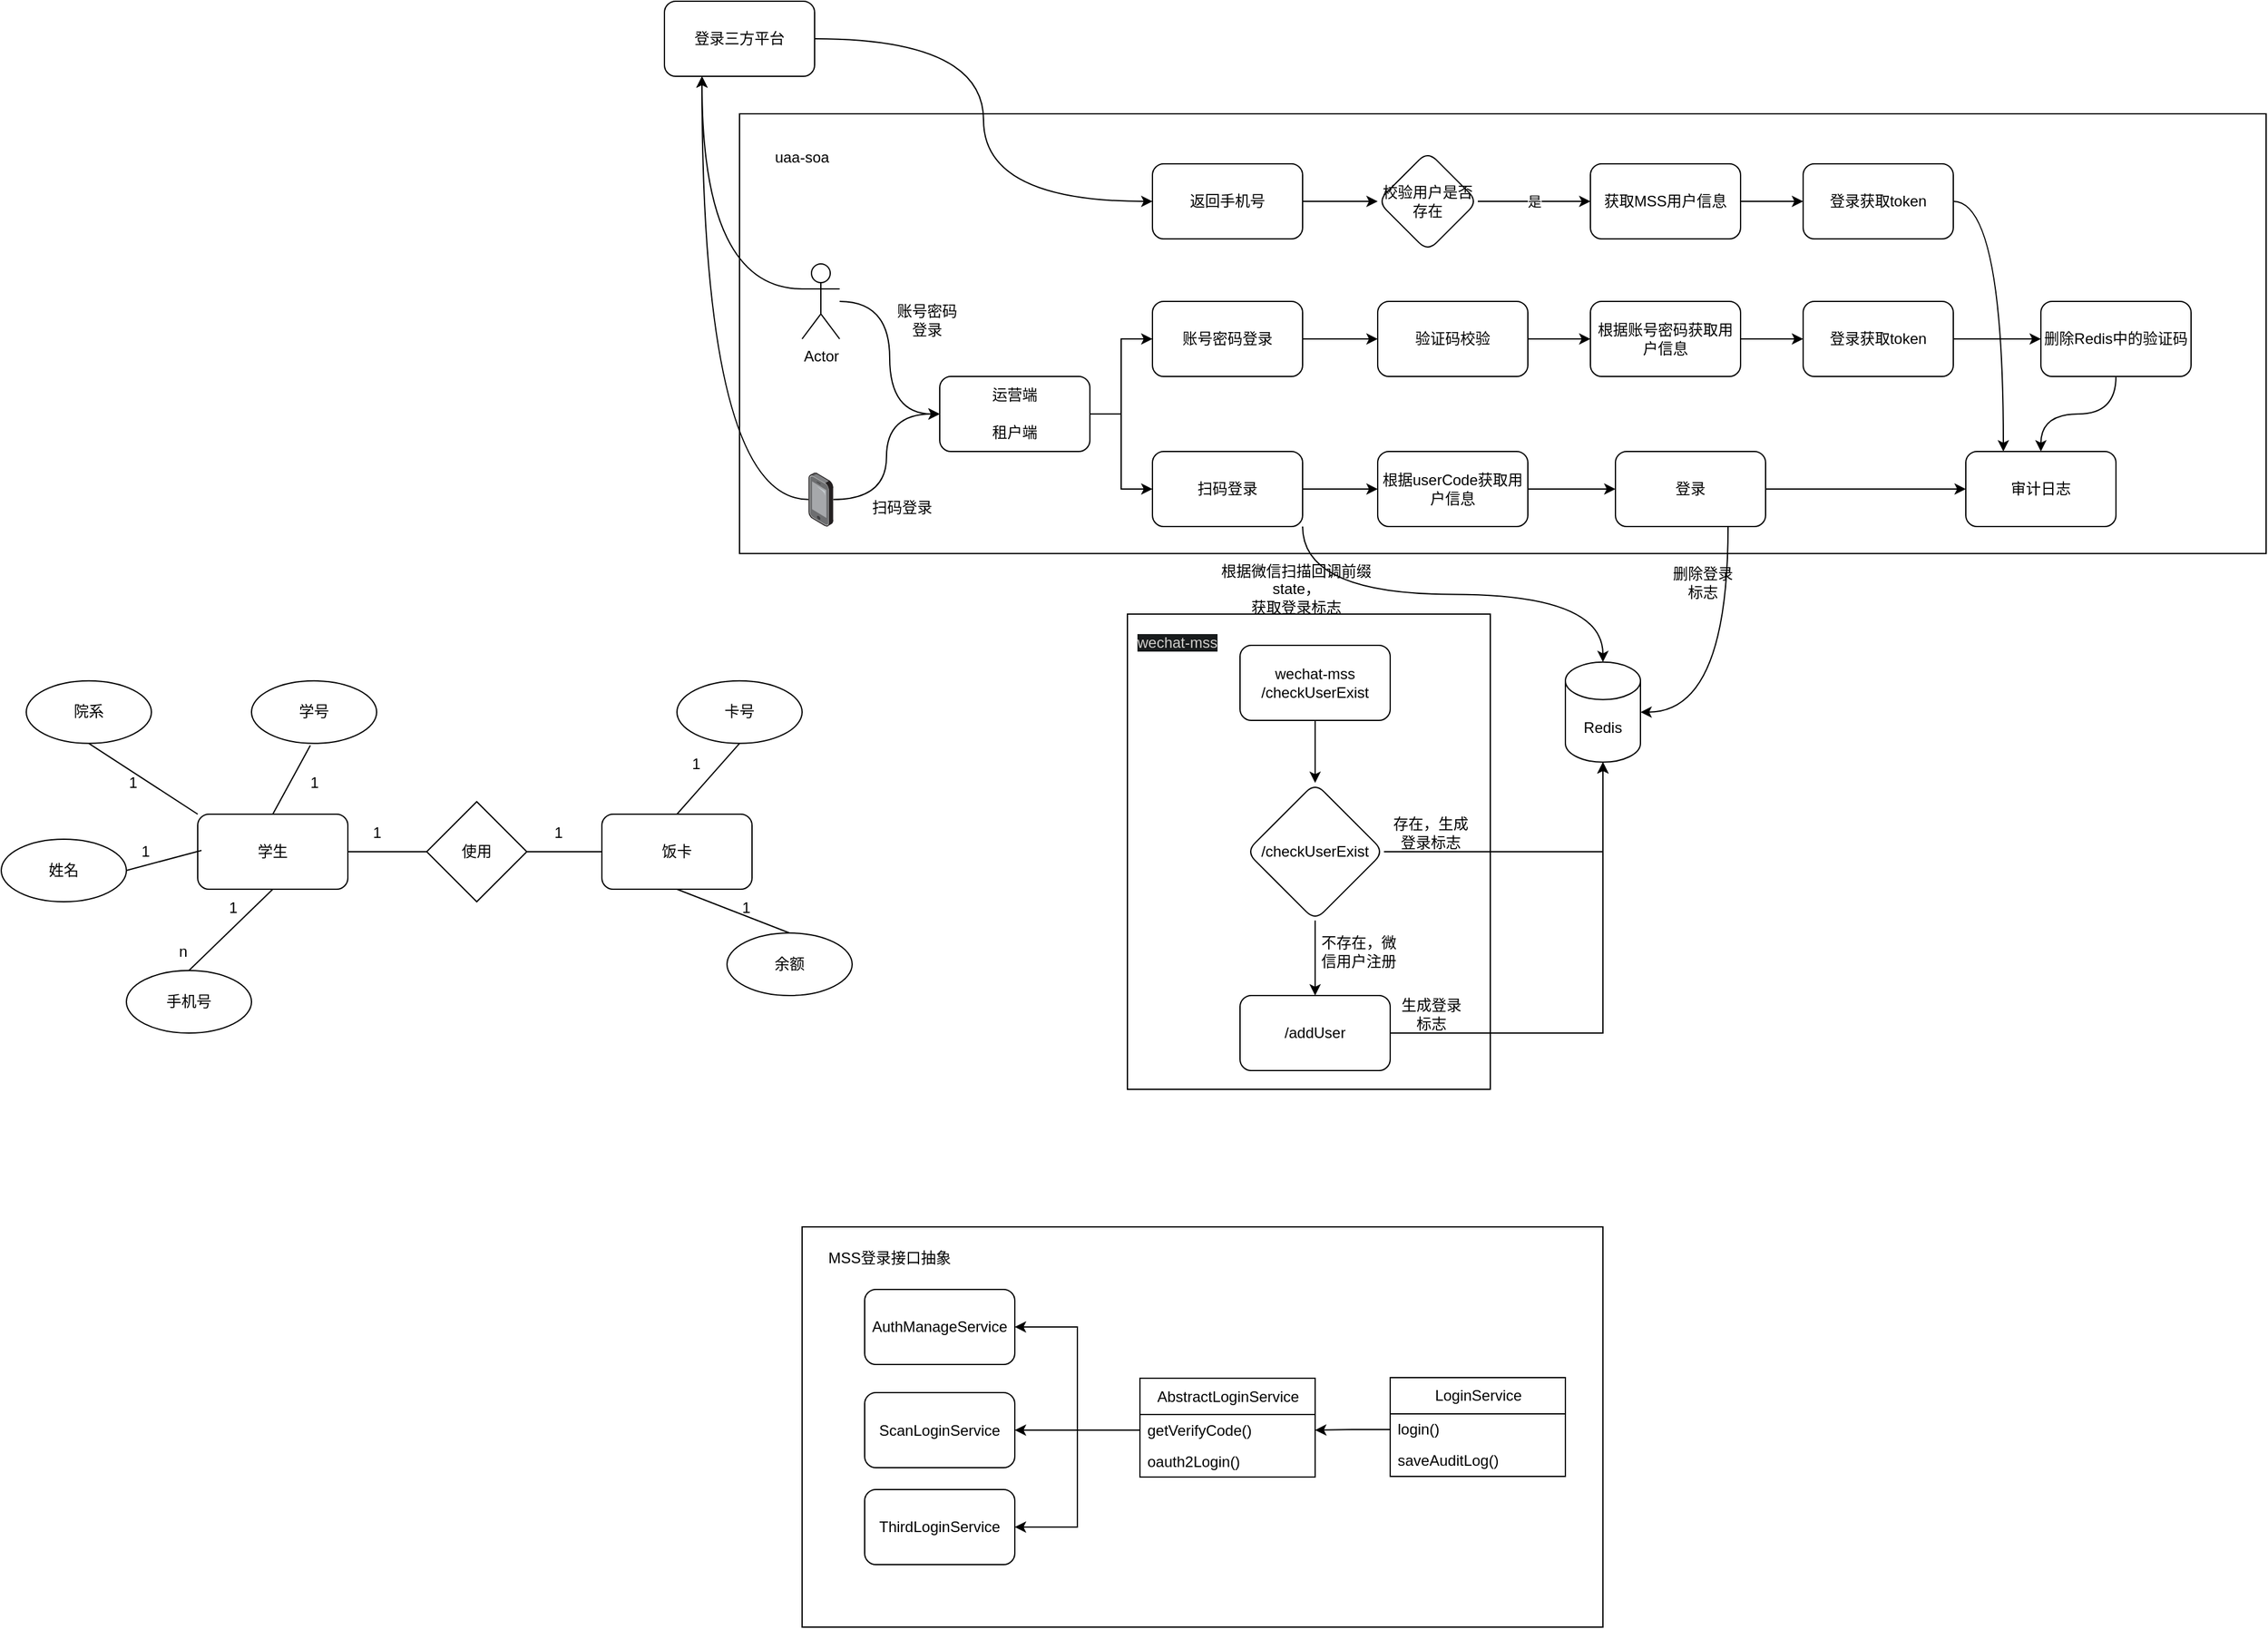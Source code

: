 <mxfile version="20.5.1" type="github">
  <diagram id="CSHMHOhT1F40CPSZBinU" name="第 1 页">
    <mxGraphModel dx="1695" dy="1619" grid="1" gridSize="10" guides="1" tooltips="1" connect="1" arrows="1" fold="1" page="1" pageScale="1" pageWidth="827" pageHeight="1169" math="0" shadow="0">
      <root>
        <mxCell id="0" />
        <mxCell id="1" parent="0" />
        <mxCell id="W6JuPS5p_Wff2jWadVtR-45" value="" style="rounded=0;whiteSpace=wrap;html=1;" parent="1" vertex="1">
          <mxGeometry x="20" y="-90" width="1220" height="351.6" as="geometry" />
        </mxCell>
        <mxCell id="W6JuPS5p_Wff2jWadVtR-15" value="" style="rounded=0;whiteSpace=wrap;html=1;" parent="1" vertex="1">
          <mxGeometry x="330" y="310" width="290" height="380" as="geometry" />
        </mxCell>
        <mxCell id="dLf7UNA71OGZmiSOI_5H-50" value="" style="rounded=0;whiteSpace=wrap;html=1;" parent="1" vertex="1">
          <mxGeometry x="70" y="800" width="640" height="320" as="geometry" />
        </mxCell>
        <mxCell id="b52GCULrHhmh10Wu_USz-11" style="edgeStyle=orthogonalEdgeStyle;rounded=0;orthogonalLoop=1;jettySize=auto;html=1;entryX=0;entryY=0.5;entryDx=0;entryDy=0;curved=1;" parent="1" source="dLf7UNA71OGZmiSOI_5H-2" target="b52GCULrHhmh10Wu_USz-8" edge="1">
          <mxGeometry relative="1" as="geometry" />
        </mxCell>
        <mxCell id="937aJtxzMhDiE7O-TSph-21" style="edgeStyle=orthogonalEdgeStyle;curved=1;rounded=0;orthogonalLoop=1;jettySize=auto;html=1;entryX=0.25;entryY=1;entryDx=0;entryDy=0;exitX=0;exitY=0.333;exitDx=0;exitDy=0;exitPerimeter=0;" parent="1" source="dLf7UNA71OGZmiSOI_5H-2" target="937aJtxzMhDiE7O-TSph-2" edge="1">
          <mxGeometry relative="1" as="geometry" />
        </mxCell>
        <mxCell id="dLf7UNA71OGZmiSOI_5H-2" value="Actor" style="shape=umlActor;verticalLabelPosition=bottom;verticalAlign=top;html=1;outlineConnect=0;" parent="1" vertex="1">
          <mxGeometry x="70" y="30" width="30" height="60" as="geometry" />
        </mxCell>
        <mxCell id="b52GCULrHhmh10Wu_USz-12" style="edgeStyle=orthogonalEdgeStyle;rounded=0;orthogonalLoop=1;jettySize=auto;html=1;entryX=0;entryY=0.5;entryDx=0;entryDy=0;curved=1;" parent="1" source="dLf7UNA71OGZmiSOI_5H-4" target="b52GCULrHhmh10Wu_USz-8" edge="1">
          <mxGeometry relative="1" as="geometry">
            <mxPoint x="170" y="150" as="targetPoint" />
          </mxGeometry>
        </mxCell>
        <mxCell id="937aJtxzMhDiE7O-TSph-23" style="edgeStyle=orthogonalEdgeStyle;curved=1;rounded=0;orthogonalLoop=1;jettySize=auto;html=1;entryX=0.25;entryY=1;entryDx=0;entryDy=0;" parent="1" source="dLf7UNA71OGZmiSOI_5H-4" target="937aJtxzMhDiE7O-TSph-2" edge="1">
          <mxGeometry relative="1" as="geometry">
            <Array as="points">
              <mxPoint x="-10" y="218" />
            </Array>
          </mxGeometry>
        </mxCell>
        <mxCell id="dLf7UNA71OGZmiSOI_5H-4" value="" style="points=[];aspect=fixed;html=1;align=center;shadow=0;dashed=0;image;image=img/lib/allied_telesis/computer_and_terminals/Smartphone.svg;" parent="1" vertex="1">
          <mxGeometry x="75.1" y="196.8" width="19.8" height="43.2" as="geometry" />
        </mxCell>
        <mxCell id="dLf7UNA71OGZmiSOI_5H-10" value="AuthManageService" style="rounded=1;whiteSpace=wrap;html=1;" parent="1" vertex="1">
          <mxGeometry x="120" y="850" width="120" height="60" as="geometry" />
        </mxCell>
        <mxCell id="dLf7UNA71OGZmiSOI_5H-12" value="ScanLoginService" style="rounded=1;whiteSpace=wrap;html=1;" parent="1" vertex="1">
          <mxGeometry x="120" y="932.5" width="120" height="60" as="geometry" />
        </mxCell>
        <mxCell id="dLf7UNA71OGZmiSOI_5H-13" value="ThirdLoginService" style="rounded=1;whiteSpace=wrap;html=1;" parent="1" vertex="1">
          <mxGeometry x="120" y="1010" width="120" height="60" as="geometry" />
        </mxCell>
        <mxCell id="dLf7UNA71OGZmiSOI_5H-42" value="&lt;span style=&quot;font-weight: 400;&quot;&gt;AbstractLoginService&lt;/span&gt;" style="swimlane;fontStyle=1;align=center;verticalAlign=middle;childLayout=stackLayout;horizontal=1;startSize=29;horizontalStack=0;resizeParent=1;resizeParentMax=0;resizeLast=0;collapsible=0;marginBottom=0;html=1;" parent="1" vertex="1">
          <mxGeometry x="340" y="921" width="140" height="79" as="geometry" />
        </mxCell>
        <mxCell id="dLf7UNA71OGZmiSOI_5H-45" value="getVerifyCode()" style="text;html=1;strokeColor=none;fillColor=none;align=left;verticalAlign=middle;spacingLeft=4;spacingRight=4;overflow=hidden;rotatable=0;points=[[0,0.5],[1,0.5]];portConstraint=eastwest;" parent="dLf7UNA71OGZmiSOI_5H-42" vertex="1">
          <mxGeometry y="29" width="140" height="25" as="geometry" />
        </mxCell>
        <mxCell id="dLf7UNA71OGZmiSOI_5H-44" value="oauth2Login()" style="text;html=1;strokeColor=none;fillColor=none;align=left;verticalAlign=middle;spacingLeft=4;spacingRight=4;overflow=hidden;rotatable=0;points=[[0,0.5],[1,0.5]];portConstraint=eastwest;" parent="dLf7UNA71OGZmiSOI_5H-42" vertex="1">
          <mxGeometry y="54" width="140" height="25" as="geometry" />
        </mxCell>
        <mxCell id="dLf7UNA71OGZmiSOI_5H-46" style="edgeStyle=orthogonalEdgeStyle;rounded=0;orthogonalLoop=1;jettySize=auto;html=1;entryX=1;entryY=0.5;entryDx=0;entryDy=0;" parent="1" source="dLf7UNA71OGZmiSOI_5H-45" target="dLf7UNA71OGZmiSOI_5H-10" edge="1">
          <mxGeometry relative="1" as="geometry" />
        </mxCell>
        <mxCell id="dLf7UNA71OGZmiSOI_5H-47" style="edgeStyle=orthogonalEdgeStyle;rounded=0;orthogonalLoop=1;jettySize=auto;html=1;entryX=1;entryY=0.5;entryDx=0;entryDy=0;" parent="1" source="dLf7UNA71OGZmiSOI_5H-45" target="dLf7UNA71OGZmiSOI_5H-12" edge="1">
          <mxGeometry relative="1" as="geometry" />
        </mxCell>
        <mxCell id="dLf7UNA71OGZmiSOI_5H-48" style="edgeStyle=orthogonalEdgeStyle;rounded=0;orthogonalLoop=1;jettySize=auto;html=1;entryX=1;entryY=0.5;entryDx=0;entryDy=0;" parent="1" source="dLf7UNA71OGZmiSOI_5H-45" target="dLf7UNA71OGZmiSOI_5H-13" edge="1">
          <mxGeometry relative="1" as="geometry" />
        </mxCell>
        <mxCell id="dLf7UNA71OGZmiSOI_5H-51" value="MSS登录接口抽象" style="text;html=1;strokeColor=none;fillColor=none;align=center;verticalAlign=middle;whiteSpace=wrap;rounded=0;" parent="1" vertex="1">
          <mxGeometry x="80" y="810" width="120" height="30" as="geometry" />
        </mxCell>
        <mxCell id="dLf7UNA71OGZmiSOI_5H-57" value="&lt;span style=&quot;font-weight: 400;&quot;&gt;LoginService&lt;/span&gt;" style="swimlane;fontStyle=1;align=center;verticalAlign=middle;childLayout=stackLayout;horizontal=1;startSize=29;horizontalStack=0;resizeParent=1;resizeParentMax=0;resizeLast=0;collapsible=0;marginBottom=0;html=1;" parent="1" vertex="1">
          <mxGeometry x="540" y="920.5" width="140" height="79" as="geometry" />
        </mxCell>
        <mxCell id="dLf7UNA71OGZmiSOI_5H-58" value="login()" style="text;html=1;strokeColor=none;fillColor=none;align=left;verticalAlign=middle;spacingLeft=4;spacingRight=4;overflow=hidden;rotatable=0;points=[[0,0.5],[1,0.5]];portConstraint=eastwest;" parent="dLf7UNA71OGZmiSOI_5H-57" vertex="1">
          <mxGeometry y="29" width="140" height="25" as="geometry" />
        </mxCell>
        <mxCell id="dLf7UNA71OGZmiSOI_5H-59" value="saveAuditLog()" style="text;html=1;strokeColor=none;fillColor=none;align=left;verticalAlign=middle;spacingLeft=4;spacingRight=4;overflow=hidden;rotatable=0;points=[[0,0.5],[1,0.5]];portConstraint=eastwest;" parent="dLf7UNA71OGZmiSOI_5H-57" vertex="1">
          <mxGeometry y="54" width="140" height="25" as="geometry" />
        </mxCell>
        <mxCell id="dLf7UNA71OGZmiSOI_5H-60" value="" style="edgeStyle=orthogonalEdgeStyle;rounded=0;orthogonalLoop=1;jettySize=auto;html=1;entryX=1;entryY=0.5;entryDx=0;entryDy=0;" parent="1" source="dLf7UNA71OGZmiSOI_5H-58" target="dLf7UNA71OGZmiSOI_5H-45" edge="1">
          <mxGeometry relative="1" as="geometry" />
        </mxCell>
        <mxCell id="b52GCULrHhmh10Wu_USz-15" style="edgeStyle=orthogonalEdgeStyle;rounded=0;orthogonalLoop=1;jettySize=auto;html=1;entryX=0;entryY=0.5;entryDx=0;entryDy=0;" parent="1" source="b52GCULrHhmh10Wu_USz-8" target="b52GCULrHhmh10Wu_USz-13" edge="1">
          <mxGeometry relative="1" as="geometry" />
        </mxCell>
        <mxCell id="b52GCULrHhmh10Wu_USz-16" style="edgeStyle=orthogonalEdgeStyle;rounded=0;orthogonalLoop=1;jettySize=auto;html=1;" parent="1" source="b52GCULrHhmh10Wu_USz-8" target="b52GCULrHhmh10Wu_USz-14" edge="1">
          <mxGeometry relative="1" as="geometry" />
        </mxCell>
        <mxCell id="b52GCULrHhmh10Wu_USz-8" value="" style="rounded=1;whiteSpace=wrap;html=1;" parent="1" vertex="1">
          <mxGeometry x="180" y="120" width="120" height="60" as="geometry" />
        </mxCell>
        <mxCell id="b52GCULrHhmh10Wu_USz-9" value="运营端" style="text;html=1;strokeColor=none;fillColor=none;align=center;verticalAlign=middle;whiteSpace=wrap;rounded=0;" parent="1" vertex="1">
          <mxGeometry x="210" y="120" width="60" height="30" as="geometry" />
        </mxCell>
        <mxCell id="b52GCULrHhmh10Wu_USz-10" value="租户端" style="text;html=1;strokeColor=none;fillColor=none;align=center;verticalAlign=middle;whiteSpace=wrap;rounded=0;" parent="1" vertex="1">
          <mxGeometry x="210" y="150" width="60" height="30" as="geometry" />
        </mxCell>
        <mxCell id="W6JuPS5p_Wff2jWadVtR-38" value="" style="edgeStyle=orthogonalEdgeStyle;curved=1;rounded=0;orthogonalLoop=1;jettySize=auto;html=1;" parent="1" source="b52GCULrHhmh10Wu_USz-13" target="W6JuPS5p_Wff2jWadVtR-35" edge="1">
          <mxGeometry relative="1" as="geometry" />
        </mxCell>
        <mxCell id="b52GCULrHhmh10Wu_USz-13" value="账号密码登录" style="rounded=1;whiteSpace=wrap;html=1;" parent="1" vertex="1">
          <mxGeometry x="350" y="60" width="120" height="60" as="geometry" />
        </mxCell>
        <mxCell id="W6JuPS5p_Wff2jWadVtR-24" value="" style="edgeStyle=orthogonalEdgeStyle;rounded=0;orthogonalLoop=1;jettySize=auto;html=1;" parent="1" source="b52GCULrHhmh10Wu_USz-14" target="W6JuPS5p_Wff2jWadVtR-23" edge="1">
          <mxGeometry relative="1" as="geometry" />
        </mxCell>
        <mxCell id="937aJtxzMhDiE7O-TSph-1" style="edgeStyle=orthogonalEdgeStyle;rounded=0;orthogonalLoop=1;jettySize=auto;html=1;exitX=1;exitY=1;exitDx=0;exitDy=0;curved=1;" parent="1" source="b52GCULrHhmh10Wu_USz-14" target="W6JuPS5p_Wff2jWadVtR-7" edge="1">
          <mxGeometry relative="1" as="geometry" />
        </mxCell>
        <mxCell id="b52GCULrHhmh10Wu_USz-14" value="扫码登录" style="rounded=1;whiteSpace=wrap;html=1;" parent="1" vertex="1">
          <mxGeometry x="350" y="180" width="120" height="60" as="geometry" />
        </mxCell>
        <mxCell id="W6JuPS5p_Wff2jWadVtR-5" value="" style="edgeStyle=orthogonalEdgeStyle;rounded=0;orthogonalLoop=1;jettySize=auto;html=1;" parent="1" source="W6JuPS5p_Wff2jWadVtR-1" target="W6JuPS5p_Wff2jWadVtR-4" edge="1">
          <mxGeometry relative="1" as="geometry" />
        </mxCell>
        <mxCell id="W6JuPS5p_Wff2jWadVtR-1" value="wechat-mss&lt;br&gt;/checkUserExist" style="rounded=1;whiteSpace=wrap;html=1;" parent="1" vertex="1">
          <mxGeometry x="420" y="335" width="120" height="60" as="geometry" />
        </mxCell>
        <mxCell id="W6JuPS5p_Wff2jWadVtR-12" style="edgeStyle=orthogonalEdgeStyle;rounded=0;orthogonalLoop=1;jettySize=auto;html=1;entryX=0.5;entryY=1;entryDx=0;entryDy=0;entryPerimeter=0;" parent="1" source="W6JuPS5p_Wff2jWadVtR-2" target="W6JuPS5p_Wff2jWadVtR-7" edge="1">
          <mxGeometry relative="1" as="geometry" />
        </mxCell>
        <mxCell id="W6JuPS5p_Wff2jWadVtR-2" value="/addUser" style="rounded=1;whiteSpace=wrap;html=1;" parent="1" vertex="1">
          <mxGeometry x="420" y="615" width="120" height="60" as="geometry" />
        </mxCell>
        <mxCell id="W6JuPS5p_Wff2jWadVtR-8" style="edgeStyle=orthogonalEdgeStyle;rounded=0;orthogonalLoop=1;jettySize=auto;html=1;" parent="1" source="W6JuPS5p_Wff2jWadVtR-4" target="W6JuPS5p_Wff2jWadVtR-7" edge="1">
          <mxGeometry relative="1" as="geometry">
            <mxPoint x="580" y="500" as="targetPoint" />
          </mxGeometry>
        </mxCell>
        <mxCell id="W6JuPS5p_Wff2jWadVtR-10" value="" style="edgeStyle=orthogonalEdgeStyle;rounded=0;orthogonalLoop=1;jettySize=auto;html=1;" parent="1" source="W6JuPS5p_Wff2jWadVtR-4" target="W6JuPS5p_Wff2jWadVtR-2" edge="1">
          <mxGeometry relative="1" as="geometry" />
        </mxCell>
        <mxCell id="W6JuPS5p_Wff2jWadVtR-4" value="/checkUserExist" style="rhombus;whiteSpace=wrap;html=1;rounded=1;" parent="1" vertex="1">
          <mxGeometry x="425" y="445" width="110" height="110" as="geometry" />
        </mxCell>
        <mxCell id="W6JuPS5p_Wff2jWadVtR-7" value="Redis" style="shape=cylinder3;whiteSpace=wrap;html=1;boundedLbl=1;backgroundOutline=1;size=15;" parent="1" vertex="1">
          <mxGeometry x="680" y="348.4" width="60" height="80" as="geometry" />
        </mxCell>
        <mxCell id="W6JuPS5p_Wff2jWadVtR-9" value="存在，生成登录标志" style="text;html=1;strokeColor=none;fillColor=none;align=center;verticalAlign=middle;whiteSpace=wrap;rounded=0;" parent="1" vertex="1">
          <mxGeometry x="540" y="470" width="65" height="30" as="geometry" />
        </mxCell>
        <mxCell id="W6JuPS5p_Wff2jWadVtR-11" value="不存在，微信用户注册" style="text;html=1;strokeColor=none;fillColor=none;align=center;verticalAlign=middle;whiteSpace=wrap;rounded=0;" parent="1" vertex="1">
          <mxGeometry x="480" y="565" width="70" height="30" as="geometry" />
        </mxCell>
        <mxCell id="W6JuPS5p_Wff2jWadVtR-13" value="生成登录标志" style="text;html=1;strokeColor=none;fillColor=none;align=center;verticalAlign=middle;whiteSpace=wrap;rounded=0;" parent="1" vertex="1">
          <mxGeometry x="542.5" y="615" width="60" height="30" as="geometry" />
        </mxCell>
        <mxCell id="W6JuPS5p_Wff2jWadVtR-16" value="&lt;span data-darkreader-inline-bgcolor=&quot;&quot; data-darkreader-inline-color=&quot;&quot; style=&quot;color: rgb(209, 207, 204); font-family: Helvetica; font-size: 12px; font-style: normal; font-variant-ligatures: normal; font-variant-caps: normal; font-weight: 400; letter-spacing: normal; orphans: 2; text-align: center; text-indent: 0px; text-transform: none; widows: 2; word-spacing: 0px; -webkit-text-stroke-width: 0px; background-color: rgb(24, 27, 28); text-decoration-thickness: initial; text-decoration-style: initial; text-decoration-color: initial; float: none; display: inline !important; --darkreader-inline-color:#b5b1ab; --darkreader-inline-bgcolor:#121314;&quot;&gt;wechat-mss&lt;/span&gt;" style="text;html=1;strokeColor=none;fillColor=none;align=center;verticalAlign=middle;whiteSpace=wrap;rounded=0;" parent="1" vertex="1">
          <mxGeometry x="330" y="318.4" width="80" height="30" as="geometry" />
        </mxCell>
        <mxCell id="W6JuPS5p_Wff2jWadVtR-19" value="根据微信扫描回调前缀state，&lt;br&gt;获取登录标志" style="text;html=1;strokeColor=none;fillColor=none;align=center;verticalAlign=middle;whiteSpace=wrap;rounded=0;" parent="1" vertex="1">
          <mxGeometry x="395" y="261.6" width="140" height="56.8" as="geometry" />
        </mxCell>
        <mxCell id="W6JuPS5p_Wff2jWadVtR-26" value="" style="edgeStyle=orthogonalEdgeStyle;rounded=0;orthogonalLoop=1;jettySize=auto;html=1;" parent="1" source="W6JuPS5p_Wff2jWadVtR-23" target="W6JuPS5p_Wff2jWadVtR-25" edge="1">
          <mxGeometry relative="1" as="geometry" />
        </mxCell>
        <mxCell id="W6JuPS5p_Wff2jWadVtR-23" value="根据userCode获取用户信息" style="rounded=1;whiteSpace=wrap;html=1;" parent="1" vertex="1">
          <mxGeometry x="530" y="180" width="120" height="60" as="geometry" />
        </mxCell>
        <mxCell id="W6JuPS5p_Wff2jWadVtR-31" style="edgeStyle=orthogonalEdgeStyle;curved=1;rounded=0;orthogonalLoop=1;jettySize=auto;html=1;entryX=1;entryY=0.5;entryDx=0;entryDy=0;entryPerimeter=0;exitX=0.75;exitY=1;exitDx=0;exitDy=0;" parent="1" source="W6JuPS5p_Wff2jWadVtR-25" target="W6JuPS5p_Wff2jWadVtR-7" edge="1">
          <mxGeometry relative="1" as="geometry" />
        </mxCell>
        <mxCell id="W6JuPS5p_Wff2jWadVtR-34" value="" style="edgeStyle=orthogonalEdgeStyle;curved=1;rounded=0;orthogonalLoop=1;jettySize=auto;html=1;" parent="1" source="W6JuPS5p_Wff2jWadVtR-25" target="W6JuPS5p_Wff2jWadVtR-33" edge="1">
          <mxGeometry relative="1" as="geometry" />
        </mxCell>
        <mxCell id="W6JuPS5p_Wff2jWadVtR-25" value="登录" style="rounded=1;whiteSpace=wrap;html=1;" parent="1" vertex="1">
          <mxGeometry x="720" y="180" width="120" height="60" as="geometry" />
        </mxCell>
        <mxCell id="W6JuPS5p_Wff2jWadVtR-32" value="删除登录标志" style="text;html=1;strokeColor=none;fillColor=none;align=center;verticalAlign=middle;whiteSpace=wrap;rounded=0;" parent="1" vertex="1">
          <mxGeometry x="760" y="270" width="60" height="30" as="geometry" />
        </mxCell>
        <mxCell id="W6JuPS5p_Wff2jWadVtR-33" value="审计日志" style="rounded=1;whiteSpace=wrap;html=1;" parent="1" vertex="1">
          <mxGeometry x="1000" y="180" width="120" height="60" as="geometry" />
        </mxCell>
        <mxCell id="W6JuPS5p_Wff2jWadVtR-39" value="" style="edgeStyle=orthogonalEdgeStyle;curved=1;rounded=0;orthogonalLoop=1;jettySize=auto;html=1;" parent="1" source="W6JuPS5p_Wff2jWadVtR-35" target="W6JuPS5p_Wff2jWadVtR-36" edge="1">
          <mxGeometry relative="1" as="geometry" />
        </mxCell>
        <mxCell id="W6JuPS5p_Wff2jWadVtR-35" value="验证码校验" style="rounded=1;whiteSpace=wrap;html=1;" parent="1" vertex="1">
          <mxGeometry x="530" y="60" width="120" height="60" as="geometry" />
        </mxCell>
        <mxCell id="W6JuPS5p_Wff2jWadVtR-41" value="" style="edgeStyle=orthogonalEdgeStyle;curved=1;rounded=0;orthogonalLoop=1;jettySize=auto;html=1;" parent="1" source="W6JuPS5p_Wff2jWadVtR-36" target="W6JuPS5p_Wff2jWadVtR-40" edge="1">
          <mxGeometry relative="1" as="geometry" />
        </mxCell>
        <mxCell id="W6JuPS5p_Wff2jWadVtR-36" value="根据账号密码获取用户信息" style="rounded=1;whiteSpace=wrap;html=1;" parent="1" vertex="1">
          <mxGeometry x="700" y="60" width="120" height="60" as="geometry" />
        </mxCell>
        <mxCell id="W6JuPS5p_Wff2jWadVtR-43" value="" style="edgeStyle=orthogonalEdgeStyle;curved=1;rounded=0;orthogonalLoop=1;jettySize=auto;html=1;" parent="1" source="W6JuPS5p_Wff2jWadVtR-40" target="W6JuPS5p_Wff2jWadVtR-42" edge="1">
          <mxGeometry relative="1" as="geometry" />
        </mxCell>
        <mxCell id="W6JuPS5p_Wff2jWadVtR-40" value="登录获取token" style="rounded=1;whiteSpace=wrap;html=1;" parent="1" vertex="1">
          <mxGeometry x="870" y="60" width="120" height="60" as="geometry" />
        </mxCell>
        <mxCell id="W6JuPS5p_Wff2jWadVtR-44" style="edgeStyle=orthogonalEdgeStyle;curved=1;rounded=0;orthogonalLoop=1;jettySize=auto;html=1;entryX=0.5;entryY=0;entryDx=0;entryDy=0;" parent="1" source="W6JuPS5p_Wff2jWadVtR-42" target="W6JuPS5p_Wff2jWadVtR-33" edge="1">
          <mxGeometry relative="1" as="geometry" />
        </mxCell>
        <mxCell id="W6JuPS5p_Wff2jWadVtR-42" value="删除Redis中的验证码" style="rounded=1;whiteSpace=wrap;html=1;" parent="1" vertex="1">
          <mxGeometry x="1060" y="60" width="120" height="60" as="geometry" />
        </mxCell>
        <mxCell id="W6JuPS5p_Wff2jWadVtR-46" value="uaa-soa" style="text;html=1;strokeColor=none;fillColor=none;align=center;verticalAlign=middle;whiteSpace=wrap;rounded=0;" parent="1" vertex="1">
          <mxGeometry x="40" y="-70" width="60" height="30" as="geometry" />
        </mxCell>
        <mxCell id="937aJtxzMhDiE7O-TSph-7" value="" style="edgeStyle=orthogonalEdgeStyle;curved=1;rounded=0;orthogonalLoop=1;jettySize=auto;html=1;entryX=0;entryY=0.5;entryDx=0;entryDy=0;" parent="1" source="937aJtxzMhDiE7O-TSph-2" target="937aJtxzMhDiE7O-TSph-6" edge="1">
          <mxGeometry relative="1" as="geometry" />
        </mxCell>
        <mxCell id="937aJtxzMhDiE7O-TSph-2" value="登录三方平台" style="rounded=1;whiteSpace=wrap;html=1;" parent="1" vertex="1">
          <mxGeometry x="-40.0" y="-180" width="120" height="60" as="geometry" />
        </mxCell>
        <mxCell id="937aJtxzMhDiE7O-TSph-11" value="" style="edgeStyle=orthogonalEdgeStyle;curved=1;rounded=0;orthogonalLoop=1;jettySize=auto;html=1;" parent="1" source="937aJtxzMhDiE7O-TSph-6" target="937aJtxzMhDiE7O-TSph-10" edge="1">
          <mxGeometry relative="1" as="geometry" />
        </mxCell>
        <mxCell id="937aJtxzMhDiE7O-TSph-6" value="返回手机号" style="rounded=1;whiteSpace=wrap;html=1;" parent="1" vertex="1">
          <mxGeometry x="350" y="-50" width="120" height="60" as="geometry" />
        </mxCell>
        <mxCell id="937aJtxzMhDiE7O-TSph-13" value="是" style="edgeStyle=orthogonalEdgeStyle;curved=1;rounded=0;orthogonalLoop=1;jettySize=auto;html=1;" parent="1" source="937aJtxzMhDiE7O-TSph-10" target="937aJtxzMhDiE7O-TSph-12" edge="1">
          <mxGeometry relative="1" as="geometry" />
        </mxCell>
        <mxCell id="937aJtxzMhDiE7O-TSph-10" value="校验用户是否存在" style="rhombus;whiteSpace=wrap;html=1;rounded=1;" parent="1" vertex="1">
          <mxGeometry x="530" y="-60" width="80" height="80" as="geometry" />
        </mxCell>
        <mxCell id="937aJtxzMhDiE7O-TSph-18" value="" style="edgeStyle=orthogonalEdgeStyle;curved=1;rounded=0;orthogonalLoop=1;jettySize=auto;html=1;" parent="1" source="937aJtxzMhDiE7O-TSph-12" target="937aJtxzMhDiE7O-TSph-17" edge="1">
          <mxGeometry relative="1" as="geometry" />
        </mxCell>
        <mxCell id="937aJtxzMhDiE7O-TSph-12" value="获取MSS用户信息" style="whiteSpace=wrap;html=1;rounded=1;" parent="1" vertex="1">
          <mxGeometry x="700" y="-50" width="120" height="60" as="geometry" />
        </mxCell>
        <mxCell id="937aJtxzMhDiE7O-TSph-19" style="edgeStyle=orthogonalEdgeStyle;curved=1;rounded=0;orthogonalLoop=1;jettySize=auto;html=1;entryX=0.25;entryY=0;entryDx=0;entryDy=0;" parent="1" source="937aJtxzMhDiE7O-TSph-17" target="W6JuPS5p_Wff2jWadVtR-33" edge="1">
          <mxGeometry relative="1" as="geometry" />
        </mxCell>
        <mxCell id="937aJtxzMhDiE7O-TSph-17" value="登录获取token" style="whiteSpace=wrap;html=1;rounded=1;" parent="1" vertex="1">
          <mxGeometry x="870" y="-50" width="120" height="60" as="geometry" />
        </mxCell>
        <mxCell id="937aJtxzMhDiE7O-TSph-26" value="账号密码登录" style="text;html=1;strokeColor=none;fillColor=none;align=center;verticalAlign=middle;whiteSpace=wrap;rounded=0;" parent="1" vertex="1">
          <mxGeometry x="140" y="60" width="60" height="30" as="geometry" />
        </mxCell>
        <mxCell id="937aJtxzMhDiE7O-TSph-27" value="扫码登录" style="text;html=1;strokeColor=none;fillColor=none;align=center;verticalAlign=middle;whiteSpace=wrap;rounded=0;" parent="1" vertex="1">
          <mxGeometry x="120" y="210" width="60" height="30" as="geometry" />
        </mxCell>
        <mxCell id="43jUeBgtYvNsw2VZdupg-1" value="学生" style="rounded=1;whiteSpace=wrap;html=1;" vertex="1" parent="1">
          <mxGeometry x="-413" y="470" width="120" height="60" as="geometry" />
        </mxCell>
        <mxCell id="43jUeBgtYvNsw2VZdupg-2" value="院系" style="ellipse;whiteSpace=wrap;html=1;" vertex="1" parent="1">
          <mxGeometry x="-550" y="363.4" width="100" height="50" as="geometry" />
        </mxCell>
        <mxCell id="43jUeBgtYvNsw2VZdupg-3" value="手机号" style="ellipse;whiteSpace=wrap;html=1;" vertex="1" parent="1">
          <mxGeometry x="-470" y="595" width="100" height="50" as="geometry" />
        </mxCell>
        <mxCell id="43jUeBgtYvNsw2VZdupg-4" value="学号" style="ellipse;whiteSpace=wrap;html=1;" vertex="1" parent="1">
          <mxGeometry x="-370" y="363.4" width="100" height="50" as="geometry" />
        </mxCell>
        <mxCell id="43jUeBgtYvNsw2VZdupg-5" value="姓名" style="ellipse;whiteSpace=wrap;html=1;" vertex="1" parent="1">
          <mxGeometry x="-570" y="490" width="100" height="50" as="geometry" />
        </mxCell>
        <mxCell id="43jUeBgtYvNsw2VZdupg-7" value="饭卡" style="rounded=1;whiteSpace=wrap;html=1;" vertex="1" parent="1">
          <mxGeometry x="-90" y="470" width="120" height="60" as="geometry" />
        </mxCell>
        <mxCell id="43jUeBgtYvNsw2VZdupg-8" value="卡号" style="ellipse;whiteSpace=wrap;html=1;" vertex="1" parent="1">
          <mxGeometry x="-30" y="363.4" width="100" height="50" as="geometry" />
        </mxCell>
        <mxCell id="43jUeBgtYvNsw2VZdupg-9" value="余额" style="ellipse;whiteSpace=wrap;html=1;" vertex="1" parent="1">
          <mxGeometry x="10" y="565" width="100" height="50" as="geometry" />
        </mxCell>
        <mxCell id="43jUeBgtYvNsw2VZdupg-10" value="使用" style="rhombus;whiteSpace=wrap;html=1;" vertex="1" parent="1">
          <mxGeometry x="-230" y="460" width="80" height="80" as="geometry" />
        </mxCell>
        <mxCell id="43jUeBgtYvNsw2VZdupg-11" value="" style="endArrow=none;html=1;rounded=0;entryX=0;entryY=0.5;entryDx=0;entryDy=0;exitX=1;exitY=0.5;exitDx=0;exitDy=0;" edge="1" parent="1" source="43jUeBgtYvNsw2VZdupg-10" target="43jUeBgtYvNsw2VZdupg-7">
          <mxGeometry width="50" height="50" relative="1" as="geometry">
            <mxPoint x="-210" y="570" as="sourcePoint" />
            <mxPoint x="-160" y="520" as="targetPoint" />
          </mxGeometry>
        </mxCell>
        <mxCell id="43jUeBgtYvNsw2VZdupg-12" value="" style="endArrow=none;html=1;rounded=0;exitX=1;exitY=0.5;exitDx=0;exitDy=0;entryX=0;entryY=0.5;entryDx=0;entryDy=0;" edge="1" parent="1" source="43jUeBgtYvNsw2VZdupg-1" target="43jUeBgtYvNsw2VZdupg-10">
          <mxGeometry width="50" height="50" relative="1" as="geometry">
            <mxPoint x="-140" y="510" as="sourcePoint" />
            <mxPoint x="-240" y="530" as="targetPoint" />
          </mxGeometry>
        </mxCell>
        <mxCell id="43jUeBgtYvNsw2VZdupg-13" value="1" style="text;html=1;align=center;verticalAlign=middle;resizable=0;points=[];autosize=1;strokeColor=none;fillColor=none;" vertex="1" parent="1">
          <mxGeometry x="-285" y="470" width="30" height="30" as="geometry" />
        </mxCell>
        <mxCell id="43jUeBgtYvNsw2VZdupg-14" value="1" style="text;html=1;align=center;verticalAlign=middle;resizable=0;points=[];autosize=1;strokeColor=none;fillColor=none;" vertex="1" parent="1">
          <mxGeometry x="-140" y="470" width="30" height="30" as="geometry" />
        </mxCell>
        <mxCell id="43jUeBgtYvNsw2VZdupg-15" value="" style="endArrow=none;html=1;rounded=0;entryX=0.025;entryY=0.483;entryDx=0;entryDy=0;exitX=1;exitY=0.5;exitDx=0;exitDy=0;entryPerimeter=0;" edge="1" parent="1" source="43jUeBgtYvNsw2VZdupg-5" target="43jUeBgtYvNsw2VZdupg-1">
          <mxGeometry width="50" height="50" relative="1" as="geometry">
            <mxPoint x="-480" y="499" as="sourcePoint" />
            <mxPoint x="-420" y="499" as="targetPoint" />
          </mxGeometry>
        </mxCell>
        <mxCell id="43jUeBgtYvNsw2VZdupg-16" value="1" style="text;html=1;align=center;verticalAlign=middle;resizable=0;points=[];autosize=1;strokeColor=none;fillColor=none;" vertex="1" parent="1">
          <mxGeometry x="-470" y="485" width="30" height="30" as="geometry" />
        </mxCell>
        <mxCell id="43jUeBgtYvNsw2VZdupg-21" value="" style="endArrow=none;html=1;rounded=0;entryX=0.5;entryY=1;entryDx=0;entryDy=0;exitX=0.5;exitY=0;exitDx=0;exitDy=0;" edge="1" parent="1" source="43jUeBgtYvNsw2VZdupg-3" target="43jUeBgtYvNsw2VZdupg-1">
          <mxGeometry width="50" height="50" relative="1" as="geometry">
            <mxPoint x="-410" y="585" as="sourcePoint" />
            <mxPoint x="-350" y="568.98" as="targetPoint" />
          </mxGeometry>
        </mxCell>
        <mxCell id="43jUeBgtYvNsw2VZdupg-22" value="1" style="text;html=1;align=center;verticalAlign=middle;resizable=0;points=[];autosize=1;strokeColor=none;fillColor=none;" vertex="1" parent="1">
          <mxGeometry x="-400" y="530" width="30" height="30" as="geometry" />
        </mxCell>
        <mxCell id="43jUeBgtYvNsw2VZdupg-23" value="n" style="text;html=1;align=center;verticalAlign=middle;resizable=0;points=[];autosize=1;strokeColor=none;fillColor=none;" vertex="1" parent="1">
          <mxGeometry x="-440" y="565" width="30" height="30" as="geometry" />
        </mxCell>
        <mxCell id="43jUeBgtYvNsw2VZdupg-24" value="" style="endArrow=none;html=1;rounded=0;entryX=0.567;entryY=0.053;entryDx=0;entryDy=0;exitX=0.5;exitY=0;exitDx=0;exitDy=0;entryPerimeter=0;" edge="1" parent="1" source="43jUeBgtYvNsw2VZdupg-1">
          <mxGeometry width="50" height="50" relative="1" as="geometry">
            <mxPoint x="-360" y="478.4" as="sourcePoint" />
            <mxPoint x="-322.99" y="414.99" as="targetPoint" />
          </mxGeometry>
        </mxCell>
        <mxCell id="43jUeBgtYvNsw2VZdupg-26" value="1" style="text;html=1;align=center;verticalAlign=middle;resizable=0;points=[];autosize=1;strokeColor=none;fillColor=none;" vertex="1" parent="1">
          <mxGeometry x="-335" y="430" width="30" height="30" as="geometry" />
        </mxCell>
        <mxCell id="43jUeBgtYvNsw2VZdupg-30" value="" style="endArrow=none;html=1;rounded=0;entryX=0.5;entryY=1;entryDx=0;entryDy=0;exitX=0;exitY=0;exitDx=0;exitDy=0;" edge="1" parent="1" source="43jUeBgtYvNsw2VZdupg-1" target="43jUeBgtYvNsw2VZdupg-2">
          <mxGeometry width="50" height="50" relative="1" as="geometry">
            <mxPoint x="-524" y="483.41" as="sourcePoint" />
            <mxPoint x="-493.99" y="428.4" as="targetPoint" />
          </mxGeometry>
        </mxCell>
        <mxCell id="43jUeBgtYvNsw2VZdupg-31" value="1" style="text;html=1;align=center;verticalAlign=middle;resizable=0;points=[];autosize=1;strokeColor=none;fillColor=none;" vertex="1" parent="1">
          <mxGeometry x="-480" y="430" width="30" height="30" as="geometry" />
        </mxCell>
        <mxCell id="43jUeBgtYvNsw2VZdupg-32" value="" style="endArrow=none;html=1;rounded=0;entryX=0.5;entryY=1;entryDx=0;entryDy=0;exitX=0.5;exitY=0;exitDx=0;exitDy=0;" edge="1" parent="1" source="43jUeBgtYvNsw2VZdupg-7" target="43jUeBgtYvNsw2VZdupg-8">
          <mxGeometry width="50" height="50" relative="1" as="geometry">
            <mxPoint x="128.5" y="473.3" as="sourcePoint" />
            <mxPoint x="41.5" y="416.7" as="targetPoint" />
          </mxGeometry>
        </mxCell>
        <mxCell id="43jUeBgtYvNsw2VZdupg-33" value="1" style="text;html=1;align=center;verticalAlign=middle;resizable=0;points=[];autosize=1;strokeColor=none;fillColor=none;" vertex="1" parent="1">
          <mxGeometry x="-30" y="415" width="30" height="30" as="geometry" />
        </mxCell>
        <mxCell id="43jUeBgtYvNsw2VZdupg-34" value="" style="endArrow=none;html=1;rounded=0;entryX=0.5;entryY=0;entryDx=0;entryDy=0;exitX=0.5;exitY=1;exitDx=0;exitDy=0;" edge="1" parent="1" source="43jUeBgtYvNsw2VZdupg-7" target="43jUeBgtYvNsw2VZdupg-9">
          <mxGeometry width="50" height="50" relative="1" as="geometry">
            <mxPoint x="-20" y="480" as="sourcePoint" />
            <mxPoint x="30" y="423.4" as="targetPoint" />
          </mxGeometry>
        </mxCell>
        <mxCell id="43jUeBgtYvNsw2VZdupg-37" value="1" style="text;html=1;align=center;verticalAlign=middle;resizable=0;points=[];autosize=1;strokeColor=none;fillColor=none;" vertex="1" parent="1">
          <mxGeometry x="10" y="530" width="30" height="30" as="geometry" />
        </mxCell>
      </root>
    </mxGraphModel>
  </diagram>
</mxfile>
